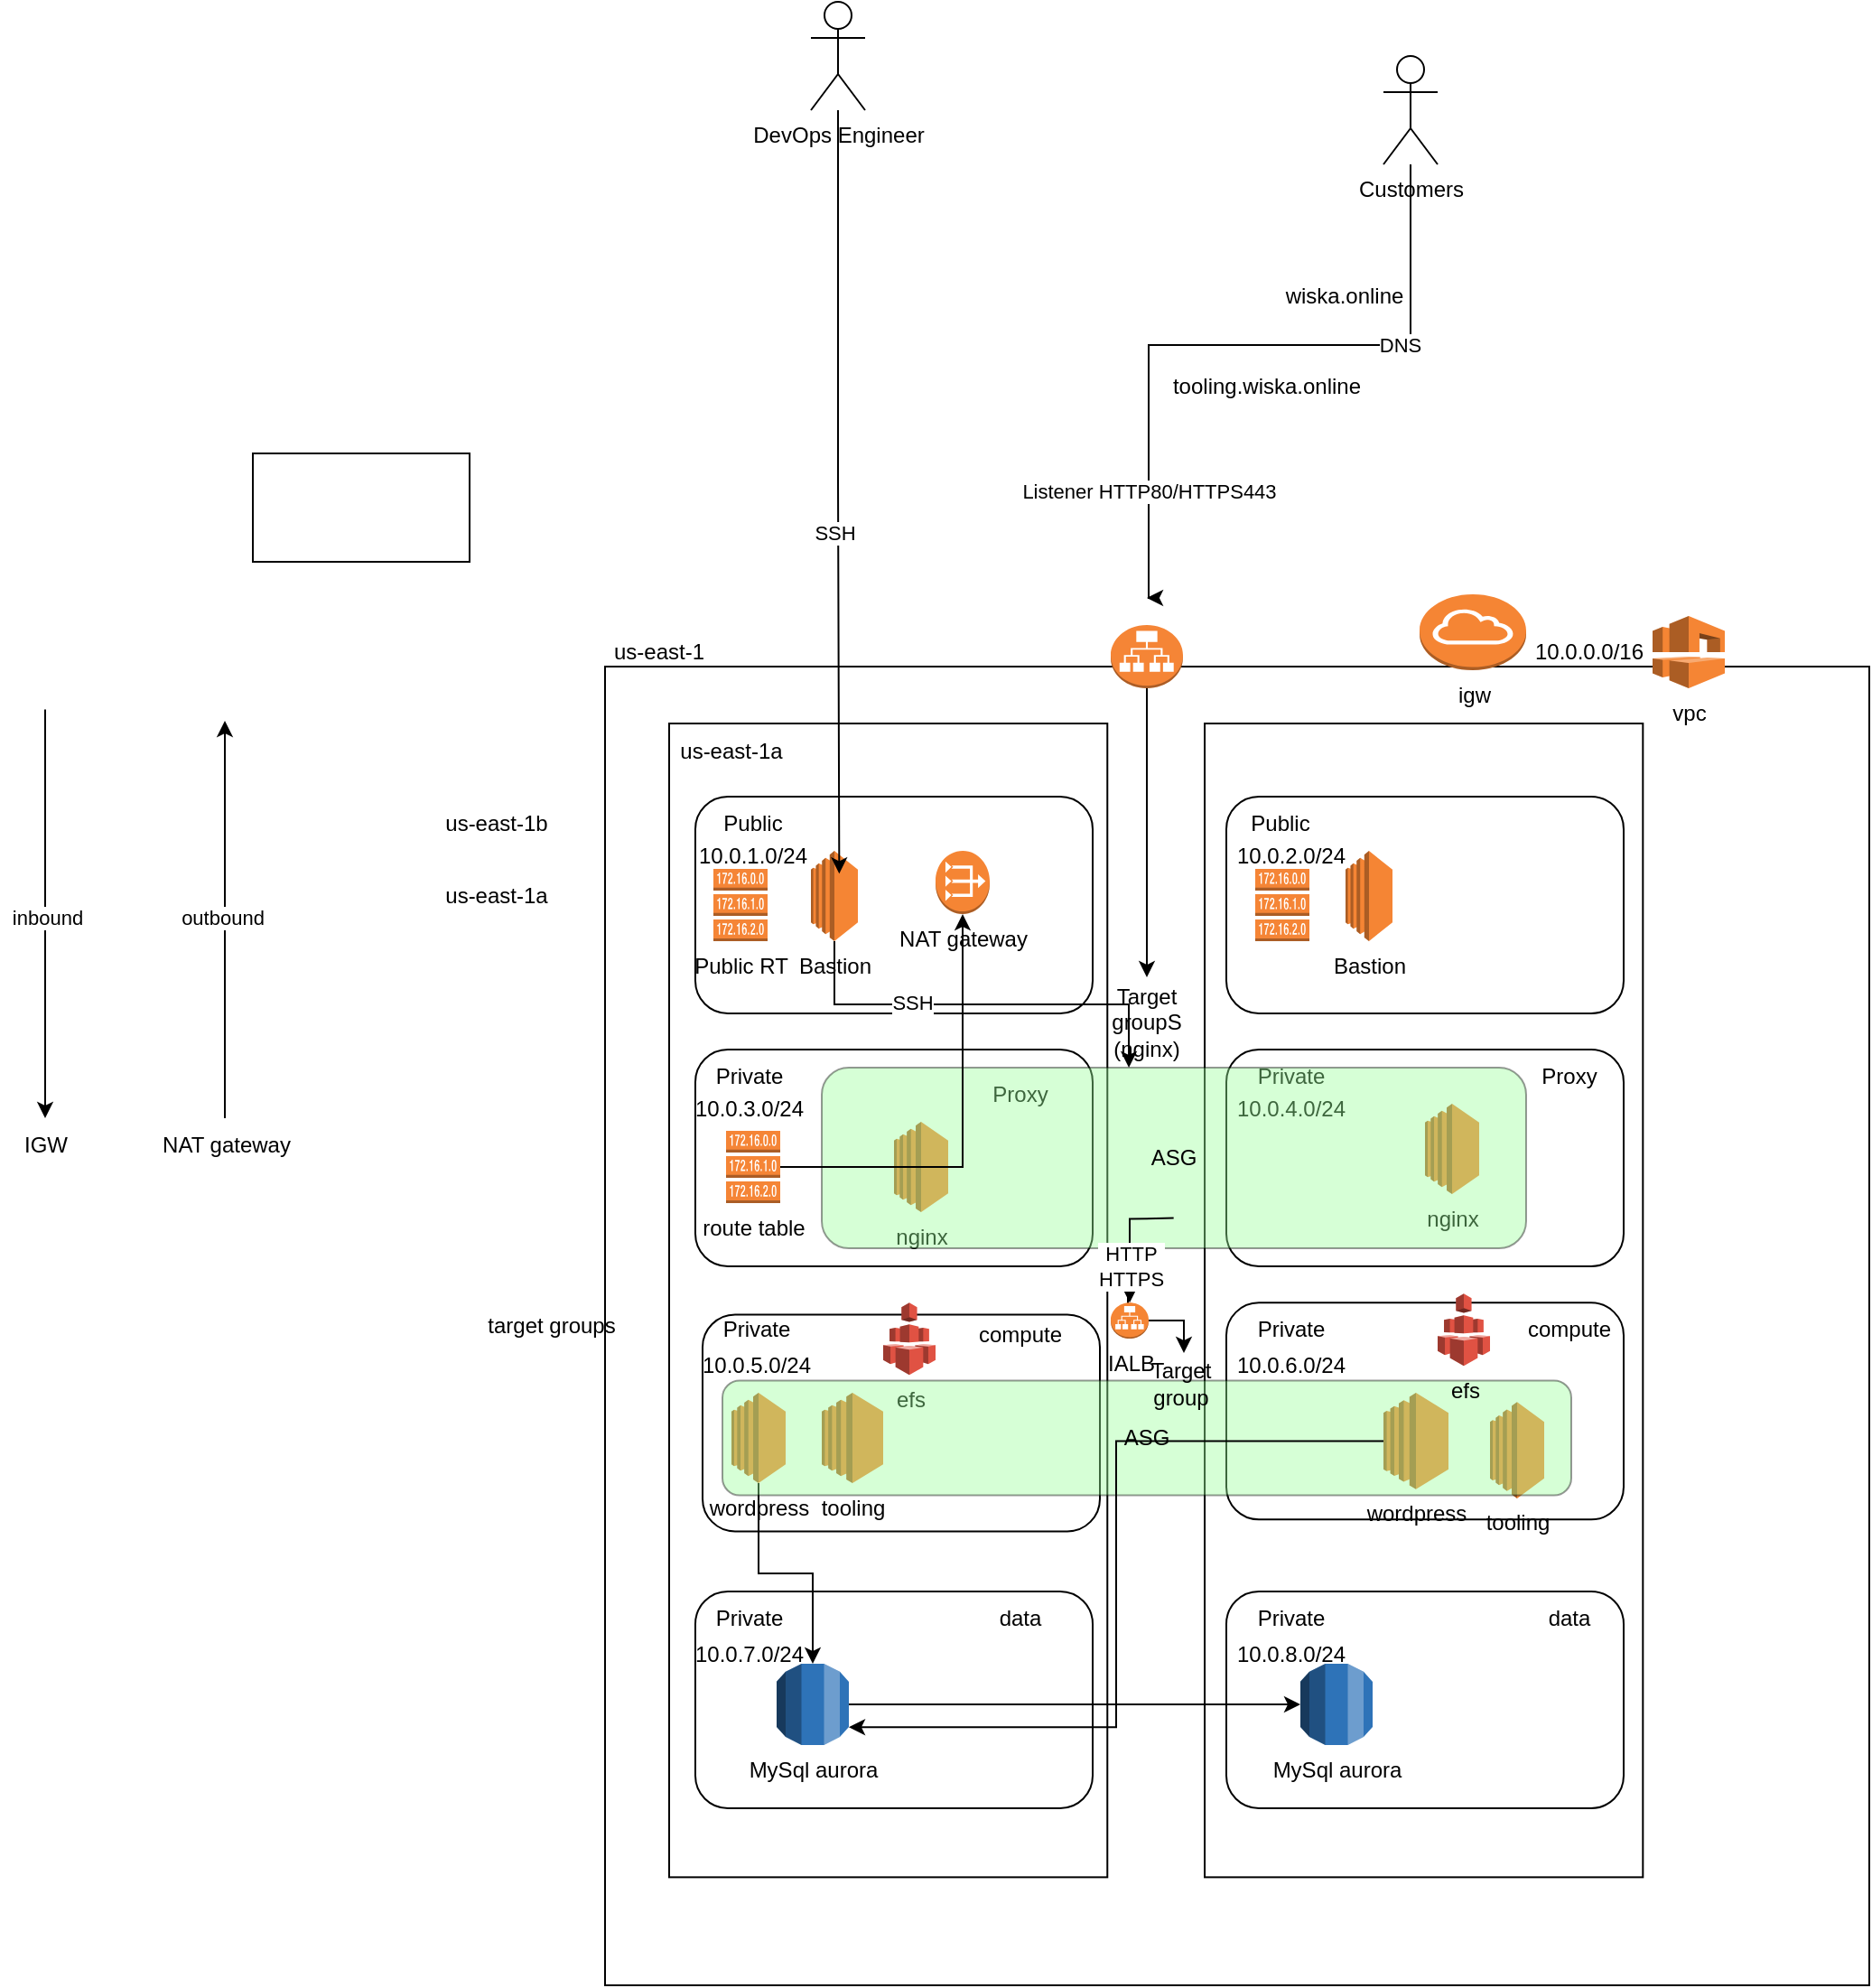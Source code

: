 <mxfile version="24.5.1" type="github">
  <diagram name="Page-1" id="_7cPjbwSHLthKtkstCs8">
    <mxGraphModel dx="2162" dy="1851" grid="1" gridSize="10" guides="1" tooltips="1" connect="1" arrows="1" fold="1" page="1" pageScale="1" pageWidth="827" pageHeight="1169" math="0" shadow="0">
      <root>
        <mxCell id="0" />
        <mxCell id="1" parent="0" />
        <mxCell id="-Hw66Gw2yN3HPsaUF5WC-1" value="DevOps Engineer" style="shape=umlActor;verticalLabelPosition=bottom;verticalAlign=top;html=1;outlineConnect=0;" parent="1" vertex="1">
          <mxGeometry x="74" y="-320" width="30" height="60" as="geometry" />
        </mxCell>
        <mxCell id="-Hw66Gw2yN3HPsaUF5WC-90" style="edgeStyle=orthogonalEdgeStyle;rounded=0;orthogonalLoop=1;jettySize=auto;html=1;" parent="1" source="-Hw66Gw2yN3HPsaUF5WC-3" edge="1">
          <mxGeometry relative="1" as="geometry">
            <mxPoint x="260" y="10" as="targetPoint" />
            <Array as="points">
              <mxPoint x="406" y="-130" />
              <mxPoint x="261" y="-130" />
            </Array>
          </mxGeometry>
        </mxCell>
        <mxCell id="-Hw66Gw2yN3HPsaUF5WC-91" value="DNS" style="edgeLabel;html=1;align=center;verticalAlign=middle;resizable=0;points=[];" parent="-Hw66Gw2yN3HPsaUF5WC-90" vertex="1" connectable="0">
          <mxGeometry x="-0.449" relative="1" as="geometry">
            <mxPoint as="offset" />
          </mxGeometry>
        </mxCell>
        <mxCell id="-Hw66Gw2yN3HPsaUF5WC-3" value="Customers" style="shape=umlActor;verticalLabelPosition=bottom;verticalAlign=top;html=1;outlineConnect=0;" parent="1" vertex="1">
          <mxGeometry x="391" y="-290" width="30" height="60" as="geometry" />
        </mxCell>
        <mxCell id="-Hw66Gw2yN3HPsaUF5WC-4" value="" style="rounded=0;whiteSpace=wrap;html=1;" parent="1" vertex="1">
          <mxGeometry x="-40" y="48" width="700" height="730" as="geometry" />
        </mxCell>
        <mxCell id="-Hw66Gw2yN3HPsaUF5WC-5" value="vpc&lt;div&gt;&lt;br&gt;&lt;/div&gt;" style="outlineConnect=0;dashed=0;verticalLabelPosition=bottom;verticalAlign=top;align=center;html=1;shape=mxgraph.aws3.vpc;fillColor=#F58534;gradientColor=none;" parent="1" vertex="1">
          <mxGeometry x="540" y="20" width="40" height="40" as="geometry" />
        </mxCell>
        <mxCell id="-Hw66Gw2yN3HPsaUF5WC-6" value="us-east-1" style="text;html=1;align=center;verticalAlign=middle;whiteSpace=wrap;rounded=0;" parent="1" vertex="1">
          <mxGeometry x="-40" y="25" width="60" height="30" as="geometry" />
        </mxCell>
        <mxCell id="-Hw66Gw2yN3HPsaUF5WC-8" value="" style="rounded=0;whiteSpace=wrap;html=1;" parent="1" vertex="1">
          <mxGeometry x="-235" y="-70" width="120" height="60" as="geometry" />
        </mxCell>
        <mxCell id="-Hw66Gw2yN3HPsaUF5WC-10" value="us-east-1a" style="text;html=1;align=center;verticalAlign=middle;whiteSpace=wrap;rounded=0;" parent="1" vertex="1">
          <mxGeometry x="-130" y="160" width="60" height="30" as="geometry" />
        </mxCell>
        <mxCell id="-Hw66Gw2yN3HPsaUF5WC-11" value="us-east-1b" style="text;html=1;align=center;verticalAlign=middle;whiteSpace=wrap;rounded=0;" parent="1" vertex="1">
          <mxGeometry x="-130" y="120" width="60" height="30" as="geometry" />
        </mxCell>
        <mxCell id="-Hw66Gw2yN3HPsaUF5WC-12" value="" style="rounded=0;whiteSpace=wrap;html=1;rotation=90;" parent="1" vertex="1">
          <mxGeometry x="-202.52" y="277.53" width="638.68" height="242.63" as="geometry" />
        </mxCell>
        <mxCell id="-Hw66Gw2yN3HPsaUF5WC-14" value="us-east-1a" style="text;html=1;align=center;verticalAlign=middle;whiteSpace=wrap;rounded=0;" parent="1" vertex="1">
          <mxGeometry y="80" width="60" height="30" as="geometry" />
        </mxCell>
        <mxCell id="-Hw66Gw2yN3HPsaUF5WC-18" value="" style="rounded=1;whiteSpace=wrap;html=1;" parent="1" vertex="1">
          <mxGeometry x="10" y="120" width="220" height="120" as="geometry" />
        </mxCell>
        <mxCell id="-Hw66Gw2yN3HPsaUF5WC-19" value="" style="rounded=1;whiteSpace=wrap;html=1;" parent="1" vertex="1">
          <mxGeometry x="10" y="260" width="220" height="120" as="geometry" />
        </mxCell>
        <mxCell id="-Hw66Gw2yN3HPsaUF5WC-20" value="" style="rounded=1;whiteSpace=wrap;html=1;" parent="1" vertex="1">
          <mxGeometry x="14" y="406.71" width="220" height="120" as="geometry" />
        </mxCell>
        <mxCell id="-Hw66Gw2yN3HPsaUF5WC-21" value="" style="rounded=1;whiteSpace=wrap;html=1;" parent="1" vertex="1">
          <mxGeometry x="10" y="560" width="220" height="120" as="geometry" />
        </mxCell>
        <mxCell id="-Hw66Gw2yN3HPsaUF5WC-22" value="igw&lt;div&gt;&lt;br&gt;&lt;/div&gt;" style="outlineConnect=0;dashed=0;verticalLabelPosition=bottom;verticalAlign=top;align=center;html=1;shape=mxgraph.aws3.internet_gateway;fillColor=#F58534;gradientColor=none;" parent="1" vertex="1">
          <mxGeometry x="411" y="8" width="59" height="42" as="geometry" />
        </mxCell>
        <mxCell id="-Hw66Gw2yN3HPsaUF5WC-24" value="" style="rounded=0;whiteSpace=wrap;html=1;rotation=90;" parent="1" vertex="1">
          <mxGeometry x="94.0" y="277.53" width="638.68" height="242.63" as="geometry" />
        </mxCell>
        <mxCell id="-Hw66Gw2yN3HPsaUF5WC-25" value="" style="rounded=1;whiteSpace=wrap;html=1;" parent="1" vertex="1">
          <mxGeometry x="304" y="120" width="220" height="120" as="geometry" />
        </mxCell>
        <mxCell id="-Hw66Gw2yN3HPsaUF5WC-26" value="" style="rounded=1;whiteSpace=wrap;html=1;" parent="1" vertex="1">
          <mxGeometry x="304" y="260" width="220" height="120" as="geometry" />
        </mxCell>
        <mxCell id="-Hw66Gw2yN3HPsaUF5WC-27" value="" style="rounded=1;whiteSpace=wrap;html=1;" parent="1" vertex="1">
          <mxGeometry x="304" y="400.16" width="220" height="120" as="geometry" />
        </mxCell>
        <mxCell id="-Hw66Gw2yN3HPsaUF5WC-28" value="" style="rounded=1;whiteSpace=wrap;html=1;" parent="1" vertex="1">
          <mxGeometry x="304" y="560" width="220" height="120" as="geometry" />
        </mxCell>
        <mxCell id="-Hw66Gw2yN3HPsaUF5WC-29" value="10.0.0.0/16" style="text;html=1;align=center;verticalAlign=middle;whiteSpace=wrap;rounded=0;" parent="1" vertex="1">
          <mxGeometry x="480" y="30" width="50" height="20" as="geometry" />
        </mxCell>
        <mxCell id="-Hw66Gw2yN3HPsaUF5WC-30" value="10.0.1.0/24" style="text;html=1;align=center;verticalAlign=middle;whiteSpace=wrap;rounded=0;" parent="1" vertex="1">
          <mxGeometry x="17" y="145" width="50" height="15" as="geometry" />
        </mxCell>
        <mxCell id="-Hw66Gw2yN3HPsaUF5WC-31" value="Public" style="text;html=1;align=center;verticalAlign=middle;whiteSpace=wrap;rounded=0;" parent="1" vertex="1">
          <mxGeometry x="12" y="120" width="60" height="30" as="geometry" />
        </mxCell>
        <mxCell id="-Hw66Gw2yN3HPsaUF5WC-32" value="Public" style="text;html=1;align=center;verticalAlign=middle;whiteSpace=wrap;rounded=0;" parent="1" vertex="1">
          <mxGeometry x="304" y="120" width="60" height="30" as="geometry" />
        </mxCell>
        <mxCell id="-Hw66Gw2yN3HPsaUF5WC-33" value="Private" style="text;html=1;align=center;verticalAlign=middle;whiteSpace=wrap;rounded=0;" parent="1" vertex="1">
          <mxGeometry x="10" y="260" width="60" height="30" as="geometry" />
        </mxCell>
        <mxCell id="-Hw66Gw2yN3HPsaUF5WC-34" value="Private" style="text;html=1;align=center;verticalAlign=middle;whiteSpace=wrap;rounded=0;" parent="1" vertex="1">
          <mxGeometry x="310" y="260" width="60" height="30" as="geometry" />
        </mxCell>
        <mxCell id="-Hw66Gw2yN3HPsaUF5WC-35" value="Private" style="text;html=1;align=center;verticalAlign=middle;whiteSpace=wrap;rounded=0;" parent="1" vertex="1">
          <mxGeometry x="14" y="400.16" width="60" height="30" as="geometry" />
        </mxCell>
        <mxCell id="-Hw66Gw2yN3HPsaUF5WC-36" value="Private" style="text;html=1;align=center;verticalAlign=middle;whiteSpace=wrap;rounded=0;" parent="1" vertex="1">
          <mxGeometry x="310" y="400.16" width="60" height="30" as="geometry" />
        </mxCell>
        <mxCell id="-Hw66Gw2yN3HPsaUF5WC-37" value="Private" style="text;html=1;align=center;verticalAlign=middle;whiteSpace=wrap;rounded=0;" parent="1" vertex="1">
          <mxGeometry x="10" y="560" width="60" height="30" as="geometry" />
        </mxCell>
        <mxCell id="-Hw66Gw2yN3HPsaUF5WC-38" value="Private" style="text;html=1;align=center;verticalAlign=middle;whiteSpace=wrap;rounded=0;" parent="1" vertex="1">
          <mxGeometry x="310" y="560" width="60" height="30" as="geometry" />
        </mxCell>
        <mxCell id="-Hw66Gw2yN3HPsaUF5WC-42" value="10.0.2.0/24" style="text;html=1;align=center;verticalAlign=middle;whiteSpace=wrap;rounded=0;" parent="1" vertex="1">
          <mxGeometry x="310" y="137.5" width="60" height="30" as="geometry" />
        </mxCell>
        <mxCell id="-Hw66Gw2yN3HPsaUF5WC-43" value="10.0.3.0/24" style="text;html=1;align=center;verticalAlign=middle;whiteSpace=wrap;rounded=0;" parent="1" vertex="1">
          <mxGeometry x="10" y="277.53" width="60" height="30" as="geometry" />
        </mxCell>
        <mxCell id="-Hw66Gw2yN3HPsaUF5WC-44" value="10.0.4.0/24" style="text;html=1;align=center;verticalAlign=middle;whiteSpace=wrap;rounded=0;" parent="1" vertex="1">
          <mxGeometry x="310" y="277.53" width="60" height="30" as="geometry" />
        </mxCell>
        <mxCell id="-Hw66Gw2yN3HPsaUF5WC-45" value="10.0.6.0/24" style="text;html=1;align=center;verticalAlign=middle;whiteSpace=wrap;rounded=0;" parent="1" vertex="1">
          <mxGeometry x="310" y="420" width="60" height="30" as="geometry" />
        </mxCell>
        <mxCell id="-Hw66Gw2yN3HPsaUF5WC-46" value="10.0.5.0/24" style="text;html=1;align=center;verticalAlign=middle;whiteSpace=wrap;rounded=0;" parent="1" vertex="1">
          <mxGeometry x="14" y="420" width="60" height="30" as="geometry" />
        </mxCell>
        <mxCell id="-Hw66Gw2yN3HPsaUF5WC-47" value="10.0.7.0/24" style="text;html=1;align=center;verticalAlign=middle;whiteSpace=wrap;rounded=0;" parent="1" vertex="1">
          <mxGeometry x="10" y="580" width="60" height="30" as="geometry" />
        </mxCell>
        <mxCell id="-Hw66Gw2yN3HPsaUF5WC-48" value="10.0.8.0/24" style="text;html=1;align=center;verticalAlign=middle;whiteSpace=wrap;rounded=0;" parent="1" vertex="1">
          <mxGeometry x="310" y="580" width="60" height="30" as="geometry" />
        </mxCell>
        <mxCell id="-Hw66Gw2yN3HPsaUF5WC-49" value="Public RT" style="outlineConnect=0;dashed=0;verticalLabelPosition=bottom;verticalAlign=top;align=center;html=1;shape=mxgraph.aws3.route_table;fillColor=#F58536;gradientColor=none;" parent="1" vertex="1">
          <mxGeometry x="20" y="160" width="30" height="40" as="geometry" />
        </mxCell>
        <mxCell id="-Hw66Gw2yN3HPsaUF5WC-50" value="Bastion" style="outlineConnect=0;dashed=0;verticalLabelPosition=bottom;verticalAlign=top;align=center;html=1;shape=mxgraph.aws3.ec2;fillColor=#F58534;gradientColor=none;" parent="1" vertex="1">
          <mxGeometry x="74" y="150" width="26" height="50" as="geometry" />
        </mxCell>
        <mxCell id="-Hw66Gw2yN3HPsaUF5WC-51" value="" style="outlineConnect=0;dashed=0;verticalLabelPosition=bottom;verticalAlign=top;align=center;html=1;shape=mxgraph.aws3.route_table;fillColor=#F58536;gradientColor=none;" parent="1" vertex="1">
          <mxGeometry x="320" y="160" width="30" height="40" as="geometry" />
        </mxCell>
        <mxCell id="-Hw66Gw2yN3HPsaUF5WC-52" value="Bastion" style="outlineConnect=0;dashed=0;verticalLabelPosition=bottom;verticalAlign=top;align=center;html=1;shape=mxgraph.aws3.ec2;fillColor=#F58534;gradientColor=none;" parent="1" vertex="1">
          <mxGeometry x="370" y="150" width="26" height="50" as="geometry" />
        </mxCell>
        <mxCell id="-Hw66Gw2yN3HPsaUF5WC-53" value="nginx&lt;div&gt;&lt;br&gt;&lt;/div&gt;" style="outlineConnect=0;dashed=0;verticalLabelPosition=bottom;verticalAlign=top;align=center;html=1;shape=mxgraph.aws3.ec2;fillColor=#F58534;gradientColor=none;" parent="1" vertex="1">
          <mxGeometry x="120" y="300" width="30" height="50" as="geometry" />
        </mxCell>
        <mxCell id="-Hw66Gw2yN3HPsaUF5WC-54" value="MySql aurora" style="outlineConnect=0;dashed=0;verticalLabelPosition=bottom;verticalAlign=top;align=center;html=1;shape=mxgraph.aws3.rds;fillColor=#2E73B8;gradientColor=none;" parent="1" vertex="1">
          <mxGeometry x="55" y="600" width="40" height="45" as="geometry" />
        </mxCell>
        <mxCell id="KXOsHfbf65hhS5-PwLxQ-32" style="edgeStyle=orthogonalEdgeStyle;rounded=0;orthogonalLoop=1;jettySize=auto;html=1;" edge="1" parent="1" source="-Hw66Gw2yN3HPsaUF5WC-55" target="-Hw66Gw2yN3HPsaUF5WC-54">
          <mxGeometry relative="1" as="geometry" />
        </mxCell>
        <mxCell id="-Hw66Gw2yN3HPsaUF5WC-55" value="wordpress" style="outlineConnect=0;dashed=0;verticalLabelPosition=bottom;verticalAlign=top;align=center;html=1;shape=mxgraph.aws3.ec2;fillColor=#F58534;gradientColor=none;" parent="1" vertex="1">
          <mxGeometry x="30" y="450" width="30" height="50" as="geometry" />
        </mxCell>
        <mxCell id="-Hw66Gw2yN3HPsaUF5WC-56" value="tooling" style="outlineConnect=0;dashed=0;verticalLabelPosition=bottom;verticalAlign=top;align=center;html=1;shape=mxgraph.aws3.ec2;fillColor=#F58534;gradientColor=none;" parent="1" vertex="1">
          <mxGeometry x="80" y="450" width="34" height="50" as="geometry" />
        </mxCell>
        <mxCell id="-Hw66Gw2yN3HPsaUF5WC-57" value="nginx&lt;div&gt;&lt;br&gt;&lt;/div&gt;" style="outlineConnect=0;dashed=0;verticalLabelPosition=bottom;verticalAlign=top;align=center;html=1;shape=mxgraph.aws3.ec2;fillColor=#F58534;gradientColor=none;" parent="1" vertex="1">
          <mxGeometry x="414" y="290" width="30" height="50" as="geometry" />
        </mxCell>
        <mxCell id="-Hw66Gw2yN3HPsaUF5WC-60" value="wordpress" style="outlineConnect=0;dashed=0;verticalLabelPosition=bottom;verticalAlign=top;align=center;html=1;shape=mxgraph.aws3.ec2;fillColor=#F58534;gradientColor=none;" parent="1" vertex="1">
          <mxGeometry x="391.0" y="450" width="36" height="53.41" as="geometry" />
        </mxCell>
        <mxCell id="-Hw66Gw2yN3HPsaUF5WC-61" value="tooling" style="outlineConnect=0;dashed=0;verticalLabelPosition=bottom;verticalAlign=top;align=center;html=1;shape=mxgraph.aws3.ec2;fillColor=#F58534;gradientColor=none;" parent="1" vertex="1">
          <mxGeometry x="450" y="455.08" width="30" height="53.41" as="geometry" />
        </mxCell>
        <mxCell id="-Hw66Gw2yN3HPsaUF5WC-62" value="Proxy" style="text;html=1;align=center;verticalAlign=middle;whiteSpace=wrap;rounded=0;" parent="1" vertex="1">
          <mxGeometry x="160" y="270" width="60" height="30" as="geometry" />
        </mxCell>
        <mxCell id="-Hw66Gw2yN3HPsaUF5WC-63" value="Proxy" style="text;html=1;align=center;verticalAlign=middle;whiteSpace=wrap;rounded=0;" parent="1" vertex="1">
          <mxGeometry x="464" y="260" width="60" height="30" as="geometry" />
        </mxCell>
        <mxCell id="-Hw66Gw2yN3HPsaUF5WC-64" value="compute" style="text;html=1;align=center;verticalAlign=middle;whiteSpace=wrap;rounded=0;" parent="1" vertex="1">
          <mxGeometry x="160" y="403.41" width="60" height="30" as="geometry" />
        </mxCell>
        <mxCell id="-Hw66Gw2yN3HPsaUF5WC-66" value="compute" style="text;html=1;align=center;verticalAlign=middle;whiteSpace=wrap;rounded=0;" parent="1" vertex="1">
          <mxGeometry x="464" y="400.16" width="60" height="30" as="geometry" />
        </mxCell>
        <mxCell id="-Hw66Gw2yN3HPsaUF5WC-67" value="data" style="text;html=1;align=center;verticalAlign=middle;whiteSpace=wrap;rounded=0;" parent="1" vertex="1">
          <mxGeometry x="160" y="560" width="60" height="30" as="geometry" />
        </mxCell>
        <mxCell id="-Hw66Gw2yN3HPsaUF5WC-68" value="data" style="text;html=1;align=center;verticalAlign=middle;whiteSpace=wrap;rounded=0;" parent="1" vertex="1">
          <mxGeometry x="464" y="560" width="60" height="30" as="geometry" />
        </mxCell>
        <mxCell id="-Hw66Gw2yN3HPsaUF5WC-69" value="MySql aurora" style="outlineConnect=0;dashed=0;verticalLabelPosition=bottom;verticalAlign=top;align=center;html=1;shape=mxgraph.aws3.rds;fillColor=#2E73B8;gradientColor=none;" parent="1" vertex="1">
          <mxGeometry x="345" y="600" width="40" height="45" as="geometry" />
        </mxCell>
        <mxCell id="-Hw66Gw2yN3HPsaUF5WC-70" value="efs&lt;div&gt;&lt;br&gt;&lt;/div&gt;" style="outlineConnect=0;dashed=0;verticalLabelPosition=bottom;verticalAlign=top;align=center;html=1;shape=mxgraph.aws3.efs;fillColor=#E05243;gradientColor=none;" parent="1" vertex="1">
          <mxGeometry x="114" y="400.16" width="29" height="40" as="geometry" />
        </mxCell>
        <mxCell id="-Hw66Gw2yN3HPsaUF5WC-75" style="edgeStyle=orthogonalEdgeStyle;rounded=0;orthogonalLoop=1;jettySize=auto;html=1;entryX=0.603;entryY=0.253;entryDx=0;entryDy=0;entryPerimeter=0;" parent="1" source="-Hw66Gw2yN3HPsaUF5WC-1" target="-Hw66Gw2yN3HPsaUF5WC-50" edge="1">
          <mxGeometry relative="1" as="geometry" />
        </mxCell>
        <mxCell id="KXOsHfbf65hhS5-PwLxQ-48" value="SSH" style="edgeLabel;html=1;align=center;verticalAlign=middle;resizable=0;points=[];" vertex="1" connectable="0" parent="-Hw66Gw2yN3HPsaUF5WC-75">
          <mxGeometry x="0.106" y="-3" relative="1" as="geometry">
            <mxPoint as="offset" />
          </mxGeometry>
        </mxCell>
        <mxCell id="-Hw66Gw2yN3HPsaUF5WC-76" value="" style="outlineConnect=0;dashed=0;verticalLabelPosition=bottom;verticalAlign=top;align=center;html=1;shape=mxgraph.aws3.application_load_balancer;fillColor=#F58536;gradientColor=none;" parent="1" vertex="1">
          <mxGeometry x="240" y="25" width="40" height="35" as="geometry" />
        </mxCell>
        <mxCell id="-Hw66Gw2yN3HPsaUF5WC-92" value="wiska.online" style="text;html=1;align=center;verticalAlign=middle;resizable=0;points=[];autosize=1;strokeColor=none;fillColor=none;" parent="1" vertex="1">
          <mxGeometry x="324" y="-172" width="90" height="30" as="geometry" />
        </mxCell>
        <mxCell id="-Hw66Gw2yN3HPsaUF5WC-93" value="tooling.wiska.online" style="text;html=1;align=center;verticalAlign=middle;resizable=0;points=[];autosize=1;strokeColor=none;fillColor=none;" parent="1" vertex="1">
          <mxGeometry x="261" y="-122" width="130" height="30" as="geometry" />
        </mxCell>
        <mxCell id="-Hw66Gw2yN3HPsaUF5WC-94" value="ASG" style="rounded=1;whiteSpace=wrap;html=1;fillColor=#99FF99;opacity=40;" parent="1" vertex="1">
          <mxGeometry x="80" y="270" width="390" height="100" as="geometry" />
        </mxCell>
        <mxCell id="-Hw66Gw2yN3HPsaUF5WC-95" style="edgeStyle=orthogonalEdgeStyle;rounded=0;orthogonalLoop=1;jettySize=auto;html=1;" parent="1" source="-Hw66Gw2yN3HPsaUF5WC-76" edge="1">
          <mxGeometry relative="1" as="geometry">
            <mxPoint x="260" y="220" as="targetPoint" />
          </mxGeometry>
        </mxCell>
        <mxCell id="-Hw66Gw2yN3HPsaUF5WC-97" value="Listener HTTP80/HTTPS443" style="edgeLabel;html=1;align=center;verticalAlign=middle;resizable=0;points=[];" parent="-Hw66Gw2yN3HPsaUF5WC-95" vertex="1" connectable="0">
          <mxGeometry x="0.045" relative="1" as="geometry">
            <mxPoint y="-193" as="offset" />
          </mxGeometry>
        </mxCell>
        <mxCell id="-Hw66Gw2yN3HPsaUF5WC-96" value="Target&lt;div&gt;groupS&lt;/div&gt;&lt;div&gt;(nginx)&lt;/div&gt;" style="text;html=1;align=center;verticalAlign=middle;whiteSpace=wrap;rounded=0;" parent="1" vertex="1">
          <mxGeometry x="230" y="230" width="60" height="30" as="geometry" />
        </mxCell>
        <mxCell id="KXOsHfbf65hhS5-PwLxQ-12" value="ASG" style="rounded=1;whiteSpace=wrap;html=1;fillColor=#99FF99;opacity=40;" vertex="1" parent="1">
          <mxGeometry x="25" y="443.21" width="470" height="63.57" as="geometry" />
        </mxCell>
        <mxCell id="KXOsHfbf65hhS5-PwLxQ-13" value="efs&lt;div&gt;&lt;br&gt;&lt;/div&gt;" style="outlineConnect=0;dashed=0;verticalLabelPosition=bottom;verticalAlign=top;align=center;html=1;shape=mxgraph.aws3.efs;fillColor=#E05243;gradientColor=none;" vertex="1" parent="1">
          <mxGeometry x="421" y="395.16" width="29" height="40" as="geometry" />
        </mxCell>
        <mxCell id="KXOsHfbf65hhS5-PwLxQ-26" style="edgeStyle=orthogonalEdgeStyle;rounded=0;orthogonalLoop=1;jettySize=auto;html=1;" edge="1" parent="1">
          <mxGeometry relative="1" as="geometry">
            <mxPoint x="249.5" y="388.76" as="sourcePoint" />
            <mxPoint x="280.5" y="428" as="targetPoint" />
            <Array as="points">
              <mxPoint x="249.5" y="410" />
              <mxPoint x="280.5" y="410" />
            </Array>
          </mxGeometry>
        </mxCell>
        <mxCell id="KXOsHfbf65hhS5-PwLxQ-15" value="IALB" style="outlineConnect=0;dashed=0;verticalLabelPosition=bottom;verticalAlign=top;align=center;html=1;shape=mxgraph.aws3.application_load_balancer;fillColor=#F58534;gradientColor=none;" vertex="1" parent="1">
          <mxGeometry x="240" y="400.16" width="21" height="19.84" as="geometry" />
        </mxCell>
        <mxCell id="KXOsHfbf65hhS5-PwLxQ-16" style="edgeStyle=orthogonalEdgeStyle;rounded=0;orthogonalLoop=1;jettySize=auto;html=1;entryX=0.5;entryY=0;entryDx=0;entryDy=0;entryPerimeter=0;" edge="1" parent="1" target="KXOsHfbf65hhS5-PwLxQ-15">
          <mxGeometry relative="1" as="geometry">
            <mxPoint x="274.83" y="353.29" as="sourcePoint" />
            <mxPoint x="274.83" y="395.16" as="targetPoint" />
          </mxGeometry>
        </mxCell>
        <mxCell id="KXOsHfbf65hhS5-PwLxQ-49" value="HTTP&lt;div&gt;HTTPS&lt;/div&gt;" style="edgeLabel;html=1;align=center;verticalAlign=middle;resizable=0;points=[];" vertex="1" connectable="0" parent="KXOsHfbf65hhS5-PwLxQ-16">
          <mxGeometry x="0.431" relative="1" as="geometry">
            <mxPoint as="offset" />
          </mxGeometry>
        </mxCell>
        <mxCell id="KXOsHfbf65hhS5-PwLxQ-22" value="target groups" style="text;html=1;align=center;verticalAlign=middle;resizable=0;points=[];autosize=1;strokeColor=none;fillColor=none;" vertex="1" parent="1">
          <mxGeometry x="-115" y="398" width="90" height="30" as="geometry" />
        </mxCell>
        <mxCell id="KXOsHfbf65hhS5-PwLxQ-23" value="Target&lt;div&gt;group&lt;/div&gt;" style="text;html=1;align=center;verticalAlign=middle;whiteSpace=wrap;rounded=0;" vertex="1" parent="1">
          <mxGeometry x="254" y="440" width="50" height="10" as="geometry" />
        </mxCell>
        <mxCell id="KXOsHfbf65hhS5-PwLxQ-33" style="edgeStyle=orthogonalEdgeStyle;rounded=0;orthogonalLoop=1;jettySize=auto;html=1;entryX=1;entryY=0.78;entryDx=0;entryDy=0;entryPerimeter=0;" edge="1" parent="1" source="-Hw66Gw2yN3HPsaUF5WC-60" target="-Hw66Gw2yN3HPsaUF5WC-54">
          <mxGeometry relative="1" as="geometry" />
        </mxCell>
        <mxCell id="KXOsHfbf65hhS5-PwLxQ-35" value="NAT gateway" style="outlineConnect=0;dashed=0;verticalLabelPosition=bottom;verticalAlign=top;align=center;html=1;shape=mxgraph.aws3.vpc_nat_gateway;fillColor=#F58534;gradientColor=none;" vertex="1" parent="1">
          <mxGeometry x="143" y="150" width="30" height="35" as="geometry" />
        </mxCell>
        <mxCell id="KXOsHfbf65hhS5-PwLxQ-36" value="" style="endArrow=classic;html=1;rounded=0;" edge="1" parent="1">
          <mxGeometry width="50" height="50" relative="1" as="geometry">
            <mxPoint x="-250.5" y="298" as="sourcePoint" />
            <mxPoint x="-250.5" y="78" as="targetPoint" />
          </mxGeometry>
        </mxCell>
        <mxCell id="KXOsHfbf65hhS5-PwLxQ-38" value="outbound" style="edgeLabel;html=1;align=center;verticalAlign=middle;resizable=0;points=[];" vertex="1" connectable="0" parent="KXOsHfbf65hhS5-PwLxQ-36">
          <mxGeometry x="0.012" y="2" relative="1" as="geometry">
            <mxPoint as="offset" />
          </mxGeometry>
        </mxCell>
        <mxCell id="KXOsHfbf65hhS5-PwLxQ-37" value="" style="endArrow=classic;html=1;rounded=0;" edge="1" parent="1">
          <mxGeometry width="50" height="50" relative="1" as="geometry">
            <mxPoint x="-350" y="71.77" as="sourcePoint" />
            <mxPoint x="-350" y="298" as="targetPoint" />
          </mxGeometry>
        </mxCell>
        <mxCell id="KXOsHfbf65hhS5-PwLxQ-40" value="inbound" style="edgeLabel;html=1;align=center;verticalAlign=middle;resizable=0;points=[];" vertex="1" connectable="0" parent="KXOsHfbf65hhS5-PwLxQ-37">
          <mxGeometry x="0.016" y="1" relative="1" as="geometry">
            <mxPoint as="offset" />
          </mxGeometry>
        </mxCell>
        <mxCell id="KXOsHfbf65hhS5-PwLxQ-39" value="NAT gateway" style="text;html=1;align=center;verticalAlign=middle;resizable=0;points=[];autosize=1;strokeColor=none;fillColor=none;" vertex="1" parent="1">
          <mxGeometry x="-295" y="298" width="90" height="30" as="geometry" />
        </mxCell>
        <mxCell id="KXOsHfbf65hhS5-PwLxQ-41" value="IGW" style="text;html=1;align=center;verticalAlign=middle;resizable=0;points=[];autosize=1;strokeColor=none;fillColor=none;" vertex="1" parent="1">
          <mxGeometry x="-375" y="298" width="50" height="30" as="geometry" />
        </mxCell>
        <mxCell id="KXOsHfbf65hhS5-PwLxQ-43" style="edgeStyle=orthogonalEdgeStyle;rounded=0;orthogonalLoop=1;jettySize=auto;html=1;" edge="1" parent="1" source="KXOsHfbf65hhS5-PwLxQ-42" target="KXOsHfbf65hhS5-PwLxQ-35">
          <mxGeometry relative="1" as="geometry" />
        </mxCell>
        <mxCell id="KXOsHfbf65hhS5-PwLxQ-42" value="route table" style="outlineConnect=0;dashed=0;verticalLabelPosition=bottom;verticalAlign=top;align=center;html=1;shape=mxgraph.aws3.route_table;fillColor=#F58536;gradientColor=none;" vertex="1" parent="1">
          <mxGeometry x="27" y="305" width="30" height="40" as="geometry" />
        </mxCell>
        <mxCell id="KXOsHfbf65hhS5-PwLxQ-45" style="edgeStyle=orthogonalEdgeStyle;rounded=0;orthogonalLoop=1;jettySize=auto;html=1;entryX=0;entryY=0.5;entryDx=0;entryDy=0;entryPerimeter=0;" edge="1" parent="1" source="-Hw66Gw2yN3HPsaUF5WC-54" target="-Hw66Gw2yN3HPsaUF5WC-69">
          <mxGeometry relative="1" as="geometry" />
        </mxCell>
        <mxCell id="KXOsHfbf65hhS5-PwLxQ-46" style="edgeStyle=orthogonalEdgeStyle;rounded=0;orthogonalLoop=1;jettySize=auto;html=1;entryX=0.436;entryY=0;entryDx=0;entryDy=0;entryPerimeter=0;" edge="1" parent="1" source="-Hw66Gw2yN3HPsaUF5WC-50" target="-Hw66Gw2yN3HPsaUF5WC-94">
          <mxGeometry relative="1" as="geometry" />
        </mxCell>
        <mxCell id="KXOsHfbf65hhS5-PwLxQ-47" value="SSH" style="edgeLabel;html=1;align=center;verticalAlign=middle;resizable=0;points=[];" vertex="1" connectable="0" parent="KXOsHfbf65hhS5-PwLxQ-46">
          <mxGeometry x="-0.331" y="1" relative="1" as="geometry">
            <mxPoint as="offset" />
          </mxGeometry>
        </mxCell>
      </root>
    </mxGraphModel>
  </diagram>
</mxfile>
